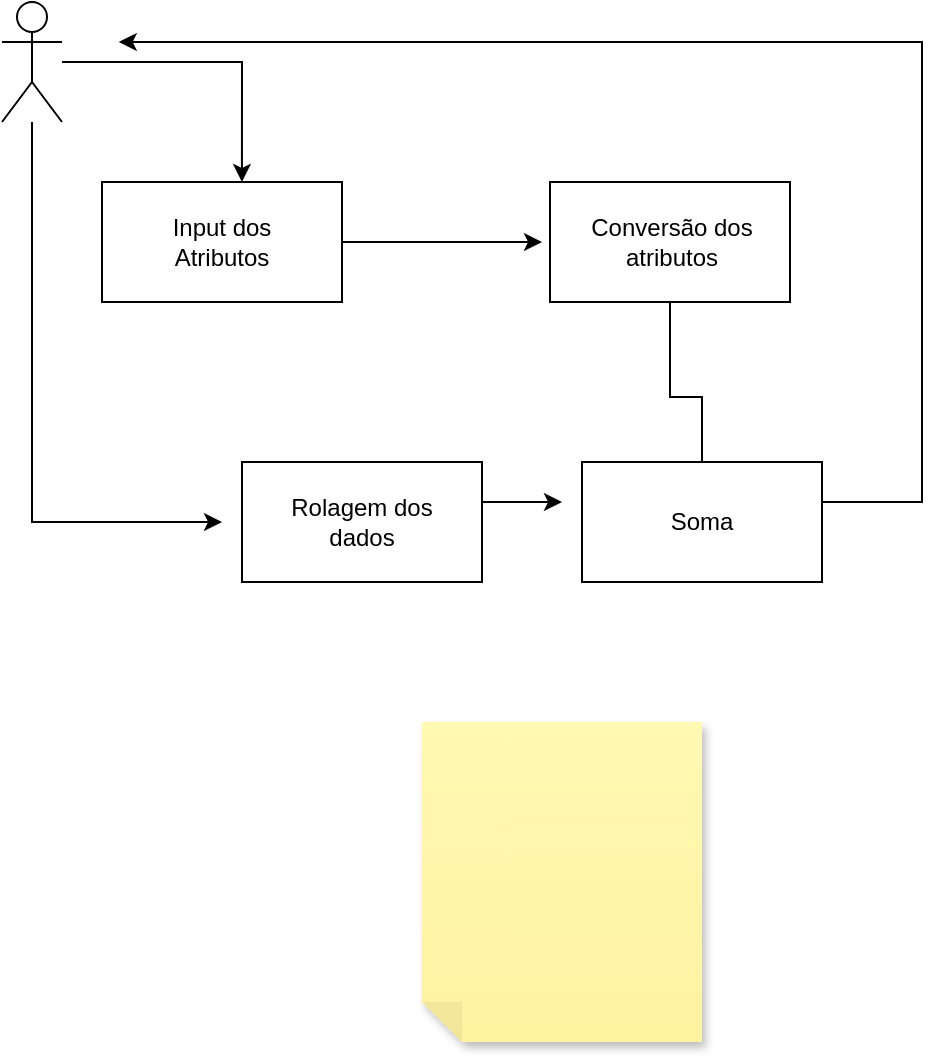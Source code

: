 <mxfile version="20.8.10" type="device"><diagram name="Página-1" id="o5FiFs8aj8A2YqX6V_DC"><mxGraphModel dx="956" dy="563" grid="1" gridSize="10" guides="1" tooltips="1" connect="1" arrows="1" fold="1" page="1" pageScale="1" pageWidth="827" pageHeight="1169" math="0" shadow="0"><root><mxCell id="0"/><mxCell id="1" parent="0"/><mxCell id="IWk-lqvfMcdk-AEL9y-k-1" value="" style="rounded=0;whiteSpace=wrap;html=1;" vertex="1" parent="1"><mxGeometry x="130" y="100" width="120" height="60" as="geometry"/></mxCell><mxCell id="IWk-lqvfMcdk-AEL9y-k-2" value="Input dos Atributos&lt;br&gt;" style="text;html=1;strokeColor=none;fillColor=none;align=center;verticalAlign=middle;whiteSpace=wrap;rounded=0;" vertex="1" parent="1"><mxGeometry x="140" y="105" width="100" height="50" as="geometry"/></mxCell><mxCell id="IWk-lqvfMcdk-AEL9y-k-3" value="" style="endArrow=classic;html=1;rounded=0;exitX=1;exitY=0.5;exitDx=0;exitDy=0;" edge="1" parent="1" source="IWk-lqvfMcdk-AEL9y-k-1"><mxGeometry width="50" height="50" relative="1" as="geometry"><mxPoint x="350" y="200" as="sourcePoint"/><mxPoint x="350" y="130" as="targetPoint"/></mxGeometry></mxCell><mxCell id="IWk-lqvfMcdk-AEL9y-k-20" value="" style="edgeStyle=orthogonalEdgeStyle;rounded=0;orthogonalLoop=1;jettySize=auto;html=1;" edge="1" parent="1" source="IWk-lqvfMcdk-AEL9y-k-4" target="IWk-lqvfMcdk-AEL9y-k-18"><mxGeometry relative="1" as="geometry"/></mxCell><mxCell id="IWk-lqvfMcdk-AEL9y-k-4" value="" style="rounded=0;whiteSpace=wrap;html=1;" vertex="1" parent="1"><mxGeometry x="354" y="100" width="120" height="60" as="geometry"/></mxCell><mxCell id="IWk-lqvfMcdk-AEL9y-k-5" value="" style="shape=umlActor;verticalLabelPosition=bottom;verticalAlign=top;html=1;outlineConnect=0;" vertex="1" parent="1"><mxGeometry x="80" y="10" width="30" height="60" as="geometry"/></mxCell><mxCell id="IWk-lqvfMcdk-AEL9y-k-8" value="" style="endArrow=classic;html=1;rounded=0;entryX=0.583;entryY=0;entryDx=0;entryDy=0;entryPerimeter=0;" edge="1" parent="1" source="IWk-lqvfMcdk-AEL9y-k-5" target="IWk-lqvfMcdk-AEL9y-k-1"><mxGeometry width="50" height="50" relative="1" as="geometry"><mxPoint x="240" y="110" as="sourcePoint"/><mxPoint x="290" y="60" as="targetPoint"/><Array as="points"><mxPoint x="200" y="40"/></Array></mxGeometry></mxCell><mxCell id="IWk-lqvfMcdk-AEL9y-k-10" value="Conversão dos atributos&lt;br&gt;" style="text;html=1;strokeColor=none;fillColor=none;align=center;verticalAlign=middle;whiteSpace=wrap;rounded=0;" vertex="1" parent="1"><mxGeometry x="360" y="115" width="110" height="30" as="geometry"/></mxCell><mxCell id="IWk-lqvfMcdk-AEL9y-k-11" value="" style="endArrow=classic;html=1;rounded=0;" edge="1" parent="1"><mxGeometry width="50" height="50" relative="1" as="geometry"><mxPoint x="95" y="70" as="sourcePoint"/><mxPoint x="190" y="270" as="targetPoint"/><Array as="points"><mxPoint x="95" y="200"/><mxPoint x="95" y="270"/></Array></mxGeometry></mxCell><mxCell id="IWk-lqvfMcdk-AEL9y-k-12" value="" style="rounded=0;whiteSpace=wrap;html=1;" vertex="1" parent="1"><mxGeometry x="200" y="240" width="120" height="60" as="geometry"/></mxCell><mxCell id="IWk-lqvfMcdk-AEL9y-k-13" value="Rolagem dos dados" style="text;html=1;strokeColor=none;fillColor=none;align=center;verticalAlign=middle;whiteSpace=wrap;rounded=0;" vertex="1" parent="1"><mxGeometry x="210" y="250" width="100" height="40" as="geometry"/></mxCell><mxCell id="IWk-lqvfMcdk-AEL9y-k-17" value="" style="rounded=0;whiteSpace=wrap;html=1;" vertex="1" parent="1"><mxGeometry x="370" y="240" width="120" height="60" as="geometry"/></mxCell><mxCell id="IWk-lqvfMcdk-AEL9y-k-18" value="Soma" style="text;html=1;strokeColor=none;fillColor=none;align=center;verticalAlign=middle;whiteSpace=wrap;rounded=0;" vertex="1" parent="1"><mxGeometry x="400" y="255" width="60" height="30" as="geometry"/></mxCell><mxCell id="IWk-lqvfMcdk-AEL9y-k-19" value="" style="endArrow=classic;html=1;rounded=0;" edge="1" parent="1"><mxGeometry width="50" height="50" relative="1" as="geometry"><mxPoint x="320" y="260" as="sourcePoint"/><mxPoint x="360" y="260" as="targetPoint"/></mxGeometry></mxCell><mxCell id="IWk-lqvfMcdk-AEL9y-k-21" value="" style="endArrow=classic;html=1;rounded=0;" edge="1" parent="1"><mxGeometry width="50" height="50" relative="1" as="geometry"><mxPoint x="490" y="260" as="sourcePoint"/><mxPoint x="138.387" y="30" as="targetPoint"/><Array as="points"><mxPoint x="540" y="260"/><mxPoint x="540" y="30"/></Array></mxGeometry></mxCell><mxCell id="IWk-lqvfMcdk-AEL9y-k-23" value="" style="shape=note;whiteSpace=wrap;html=1;backgroundOutline=1;fontColor=#000000;darkOpacity=0.05;fillColor=#FFF9B2;strokeColor=none;fillStyle=solid;direction=west;gradientDirection=north;gradientColor=#FFF2A1;shadow=1;size=20;pointerEvents=1;" vertex="1" parent="1"><mxGeometry x="290" y="370" width="140" height="160" as="geometry"/></mxCell></root></mxGraphModel></diagram></mxfile>